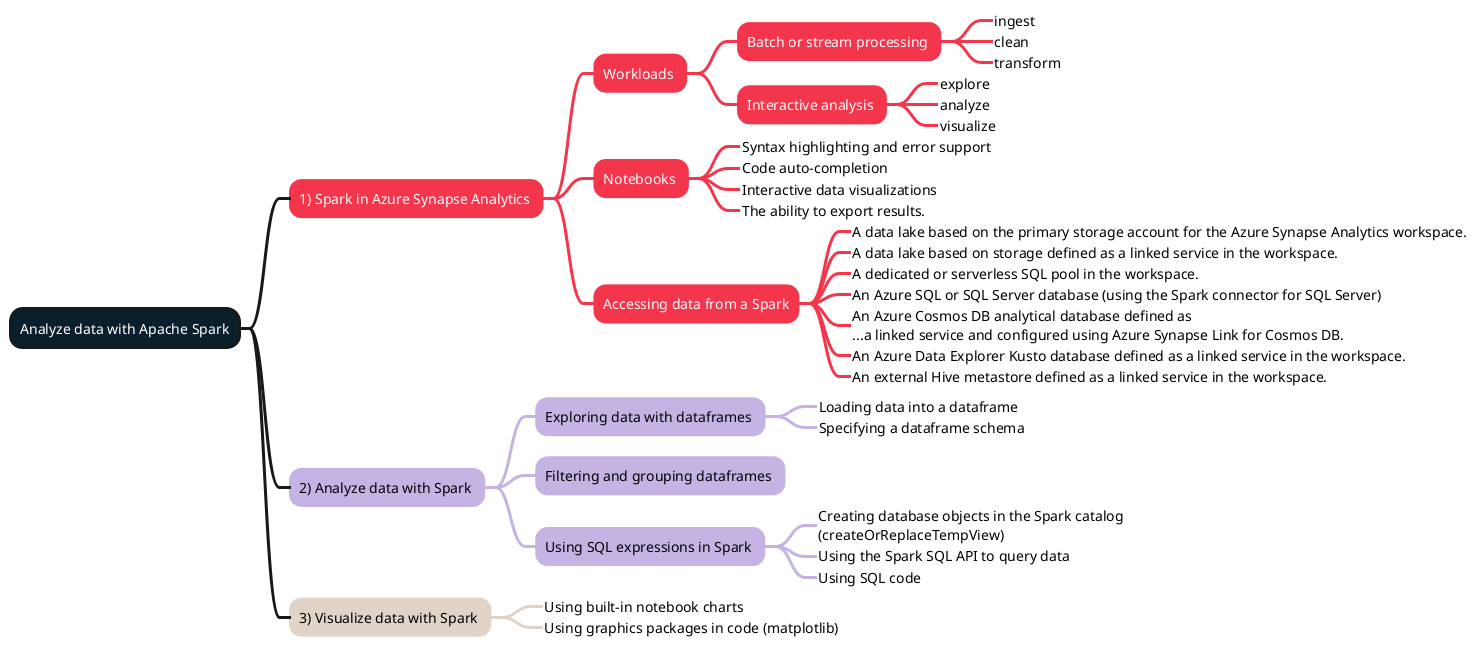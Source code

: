 @startmindmap
<style>
:depth(0) {
    BackgroundColor #091f2c
    FontColor #ffffff
    LineThickness 3.0
}
.topic1 {
    BackgroundColor #ffb900
    LineColor #ffb900
    LineThickness 3.0
    FontColor #000000
}
.topic2 {
    BackgroundColor #f4364c
    LineColor #f4364c
    LineThickness 3.0
    FontColor #ffffff
}
.topic3 {
    BackgroundColor #c5b4e3
    LineColor #c5b4e3
    LineThickness 3.0
    FontColor #000000
}
.topic4 {
    BackgroundColor #e1d3c7
    LineColor #e1d3c7
    LineThickness 3.0
    FontColor #000000
}
.topic5 {
    BackgroundColor #07641d
    LineColor #07641d
    LineThickness 3.0
    FontColor #ffffff
}
</style>
+ Analyze data with Apache Spark
++ 1) Spark in Azure Synapse Analytics <<topic2>>
+++ Workloads <<topic2>>
++++ Batch or stream processing <<topic2>>
+++++_ ingest
+++++_ clean
+++++_ transform
++++ Interactive analysis <<topic2>>
+++++_ explore
+++++_ analyze
+++++_ visualize
+++ Notebooks <<topic2>>
++++_ Syntax highlighting and error support
++++_ Code auto-completion
++++_ Interactive data visualizations
++++_ The ability to export results.
+++ Accessing data from a Spark<<topic2>>
++++_ A data lake based on the primary storage account for the Azure Synapse Analytics workspace.
++++_ A data lake based on storage defined as a linked service in the workspace.
++++_ A dedicated or serverless SQL pool in the workspace.
++++_ An Azure SQL or SQL Server database (using the Spark connector for SQL Server)
++++_ An Azure Cosmos DB analytical database defined as \n...a linked service and configured using Azure Synapse Link for Cosmos DB.
++++_ An Azure Data Explorer Kusto database defined as a linked service in the workspace.
++++_ An external Hive metastore defined as a linked service in the workspace.
++ 2) Analyze data with Spark <<topic3>>
+++ Exploring data with dataframes <<topic3>>
++++_ Loading data into a dataframe
++++_ Specifying a dataframe schema
+++ Filtering and grouping dataframes <<topic3>>
+++ Using SQL expressions in Spark <<topic3>>
++++_ Creating database objects in the Spark catalog\n(createOrReplaceTempView)
++++_ Using the Spark SQL API to query data
++++_ Using SQL code
++ 3) Visualize data with Spark <<topic4>>
+++_ Using built-in notebook charts
+++_ Using graphics packages in code (matplotlib)
@endmindmap